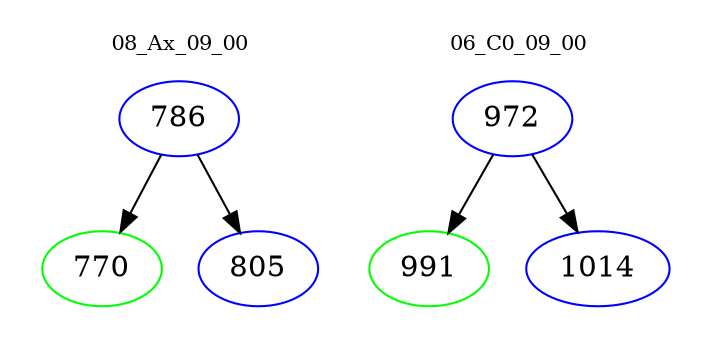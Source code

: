 digraph{
subgraph cluster_0 {
color = white
label = "08_Ax_09_00";
fontsize=10;
T0_786 [label="786", color="blue"]
T0_786 -> T0_770 [color="black"]
T0_770 [label="770", color="green"]
T0_786 -> T0_805 [color="black"]
T0_805 [label="805", color="blue"]
}
subgraph cluster_1 {
color = white
label = "06_C0_09_00";
fontsize=10;
T1_972 [label="972", color="blue"]
T1_972 -> T1_991 [color="black"]
T1_991 [label="991", color="green"]
T1_972 -> T1_1014 [color="black"]
T1_1014 [label="1014", color="blue"]
}
}

